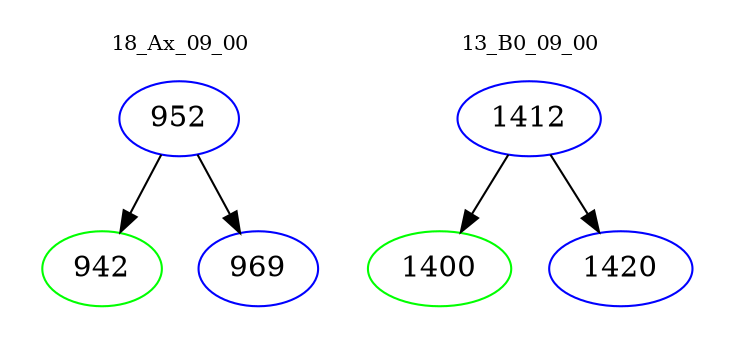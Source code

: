 digraph{
subgraph cluster_0 {
color = white
label = "18_Ax_09_00";
fontsize=10;
T0_952 [label="952", color="blue"]
T0_952 -> T0_942 [color="black"]
T0_942 [label="942", color="green"]
T0_952 -> T0_969 [color="black"]
T0_969 [label="969", color="blue"]
}
subgraph cluster_1 {
color = white
label = "13_B0_09_00";
fontsize=10;
T1_1412 [label="1412", color="blue"]
T1_1412 -> T1_1400 [color="black"]
T1_1400 [label="1400", color="green"]
T1_1412 -> T1_1420 [color="black"]
T1_1420 [label="1420", color="blue"]
}
}

